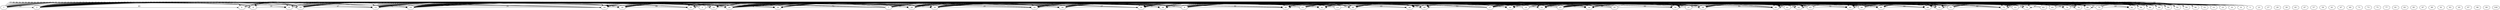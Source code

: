 // The Round Graph
digraph "2_ErdosRenyi_pri" {
	1 [label=1]
	2 [label=2]
	3 [label=3]
	4 [label=4]
	5 [label=5]
	6 [label=6]
	7 [label=7]
	8 [label=8]
	9 [label=9]
	10 [label=10]
	11 [label=11]
	12 [label=12]
	13 [label=13]
	14 [label=14]
	15 [label=15]
	16 [label=16]
	17 [label=17]
	18 [label=18]
	19 [label=19]
	20 [label=20]
	21 [label=21]
	22 [label=22]
	23 [label=23]
	24 [label=24]
	25 [label=25]
	26 [label=26]
	27 [label=27]
	28 [label=28]
	29 [label=29]
	30 [label=30]
	31 [label=31]
	32 [label=32]
	33 [label=33]
	34 [label=34]
	35 [label=35]
	36 [label=36]
	37 [label=37]
	38 [label=38]
	39 [label=39]
	40 [label=40]
	41 [label=41]
	42 [label=42]
	43 [label=43]
	44 [label=44]
	45 [label=45]
	46 [label=46]
	47 [label=47]
	48 [label=48]
	49 [label=49]
	50 [label=50]
	51 [label=51]
	52 [label=52]
	53 [label=53]
	54 [label=54]
	55 [label=55]
	56 [label=56]
	57 [label=57]
	58 [label=58]
	59 [label=59]
	60 [label=60]
	61 [label=61]
	62 [label=62]
	63 [label=63]
	64 [label=64]
	65 [label=65]
	66 [label=66]
	67 [label=67]
	68 [label=68]
	69 [label=69]
	70 [label=70]
	71 [label=71]
	72 [label=72]
	73 [label=73]
	74 [label=74]
	75 [label=75]
	76 [label=76]
	77 [label=77]
	78 [label=78]
	79 [label=79]
	80 [label=80]
	81 [label=81]
	82 [label=82]
	83 [label=83]
	84 [label=84]
	85 [label=85]
	86 [label=86]
	87 [label=87]
	88 [label=88]
	89 [label=89]
	90 [label=90]
	91 [label=91]
	92 [label=92]
	93 [label=93]
	94 [label=94]
	95 [label=95]
	96 [label=96]
	97 [label=97]
	98 [label=98]
	99 [label=99]
	100 [label=100]
	1 -> 2 [label=52 constraint=false]
	1 -> 4 [label=13 constraint=false]
	1 -> 6 [label=57 constraint=false]
	1 -> 8 [label=64 constraint=false]
	1 -> 10 [label=85 constraint=false]
	1 -> 12 [label=47 constraint=false]
	1 -> 14 [label=86 constraint=false]
	1 -> 16 [label=95 constraint=false]
	1 -> 18 [label=21 constraint=false]
	1 -> 20 [label=82 constraint=false]
	1 -> 22 [label=23 constraint=false]
	1 -> 24 [label=23 constraint=false]
	1 -> 26 [label=31 constraint=false]
	1 -> 28 [label=57 constraint=false]
	1 -> 30 [label=26 constraint=false]
	1 -> 32 [label=68 constraint=false]
	1 -> 34 [label=64 constraint=false]
	1 -> 36 [label=15 constraint=false]
	1 -> 38 [label=21 constraint=false]
	1 -> 40 [label=32 constraint=false]
	1 -> 42 [label=25 constraint=false]
	1 -> 44 [label=50 constraint=false]
	1 -> 46 [label=13 constraint=false]
	1 -> 48 [label=48 constraint=false]
	1 -> 50 [label=24 constraint=false]
	1 -> 52 [label=71 constraint=false]
	1 -> 54 [label=13 constraint=false]
	1 -> 56 [label=40 constraint=false]
	1 -> 58 [label=37 constraint=false]
	1 -> 60 [label=3 constraint=false]
	1 -> 62 [label=74 constraint=false]
	1 -> 64 [label=64 constraint=false]
	1 -> 66 [label=81 constraint=false]
	1 -> 68 [label=39 constraint=false]
	1 -> 70 [label=42 constraint=false]
	1 -> 72 [label=52 constraint=false]
	1 -> 74 [label=14 constraint=false]
	2 -> 4 [label=85 constraint=false]
	2 -> 6 [label=60 constraint=false]
	2 -> 8 [label=23 constraint=false]
	2 -> 10 [label=33 constraint=false]
	2 -> 12 [label=19 constraint=false]
	2 -> 14 [label=66 constraint=false]
	2 -> 16 [label=53 constraint=false]
	2 -> 18 [label=78 constraint=false]
	2 -> 20 [label=25 constraint=false]
	2 -> 22 [label=14 constraint=false]
	2 -> 24 [label=54 constraint=false]
	2 -> 26 [label=82 constraint=false]
	2 -> 28 [label=89 constraint=false]
	2 -> 30 [label=55 constraint=false]
	2 -> 32 [label=77 constraint=false]
	2 -> 34 [label=50 constraint=false]
	2 -> 36 [label=71 constraint=false]
	2 -> 38 [label=94 constraint=false]
	2 -> 40 [label=21 constraint=false]
	2 -> 42 [label=30 constraint=false]
	2 -> 44 [label=29 constraint=false]
	2 -> 46 [label=79 constraint=false]
	2 -> 48 [label=37 constraint=false]
	2 -> 50 [label=1 constraint=false]
	2 -> 52 [label=98 constraint=false]
	2 -> 54 [label=54 constraint=false]
	2 -> 56 [label=49 constraint=false]
	2 -> 58 [label=45 constraint=false]
	2 -> 60 [label=74 constraint=false]
	2 -> 62 [label=53 constraint=false]
	2 -> 64 [label=4 constraint=false]
	2 -> 66 [label=63 constraint=false]
	2 -> 68 [label=81 constraint=false]
	2 -> 70 [label=56 constraint=false]
	2 -> 72 [label=14 constraint=false]
	2 -> 74 [label=76 constraint=false]
	2 -> 76 [label=74 constraint=false]
	2 -> 78 [label=72 constraint=false]
	2 -> 80 [label=79 constraint=false]
	2 -> 82 [label=78 constraint=false]
	2 -> 84 [label=56 constraint=false]
	3 -> 4 [label=59 constraint=false]
	3 -> 6 [label=64 constraint=false]
	3 -> 8 [label=60 constraint=false]
	3 -> 10 [label=7 constraint=false]
	3 -> 12 [label=13 constraint=false]
	3 -> 14 [label=37 constraint=false]
	3 -> 16 [label=36 constraint=false]
	3 -> 18 [label=93 constraint=false]
	3 -> 20 [label=16 constraint=false]
	3 -> 22 [label=70 constraint=false]
	4 -> 6 [label=87 constraint=false]
	4 -> 8 [label=94 constraint=false]
	4 -> 10 [label=27 constraint=false]
	4 -> 12 [label=53 constraint=false]
	4 -> 14 [label=0 constraint=false]
	4 -> 16 [label=76 constraint=false]
	5 -> 6 [label=18 constraint=false]
	5 -> 8 [label=3 constraint=false]
	5 -> 10 [label=93 constraint=false]
	5 -> 12 [label=38 constraint=false]
	5 -> 14 [label=12 constraint=false]
	6 -> 8 [label=39 constraint=false]
	6 -> 10 [label=0 constraint=false]
	7 -> 8 [label=66 constraint=false]
	7 -> 10 [label=5 constraint=false]
	7 -> 12 [label=96 constraint=false]
	7 -> 14 [label=2 constraint=false]
	7 -> 16 [label=89 constraint=false]
	7 -> 18 [label=68 constraint=false]
	7 -> 20 [label=20 constraint=false]
	7 -> 22 [label=68 constraint=false]
	7 -> 24 [label=15 constraint=false]
	7 -> 26 [label=71 constraint=false]
	7 -> 28 [label=99 constraint=false]
	7 -> 30 [label=75 constraint=false]
	7 -> 32 [label=4 constraint=false]
	7 -> 34 [label=70 constraint=false]
	7 -> 36 [label=33 constraint=false]
	7 -> 38 [label=42 constraint=false]
	7 -> 40 [label=93 constraint=false]
	7 -> 42 [label=7 constraint=false]
	7 -> 44 [label=11 constraint=false]
	7 -> 46 [label=69 constraint=false]
	7 -> 48 [label=53 constraint=false]
	7 -> 50 [label=96 constraint=false]
	7 -> 52 [label=16 constraint=false]
	7 -> 54 [label=49 constraint=false]
	7 -> 56 [label=91 constraint=false]
	7 -> 58 [label=71 constraint=false]
	7 -> 60 [label=18 constraint=false]
	7 -> 62 [label=5 constraint=false]
	7 -> 64 [label=23 constraint=false]
	7 -> 66 [label=95 constraint=false]
	7 -> 68 [label=55 constraint=false]
	8 -> 10 [label=8 constraint=false]
	8 -> 12 [label=75 constraint=false]
	9 -> 10 [label=42 constraint=false]
	9 -> 12 [label=79 constraint=false]
	9 -> 14 [label=79 constraint=false]
	9 -> 16 [label=79 constraint=false]
	9 -> 18 [label=79 constraint=false]
	9 -> 20 [label=75 constraint=false]
	9 -> 22 [label=98 constraint=false]
	9 -> 24 [label=0 constraint=false]
	9 -> 26 [label=59 constraint=false]
	9 -> 28 [label=1 constraint=false]
	9 -> 30 [label=66 constraint=false]
	9 -> 32 [label=2 constraint=false]
	9 -> 34 [label=4 constraint=false]
	9 -> 36 [label=5 constraint=false]
	9 -> 38 [label=34 constraint=false]
	9 -> 40 [label=55 constraint=false]
	9 -> 42 [label=16 constraint=false]
	9 -> 44 [label=72 constraint=false]
	9 -> 46 [label=65 constraint=false]
	9 -> 48 [label=1 constraint=false]
	9 -> 50 [label=58 constraint=false]
	9 -> 52 [label=33 constraint=false]
	9 -> 54 [label=47 constraint=false]
	9 -> 56 [label=22 constraint=false]
	9 -> 58 [label=97 constraint=false]
	9 -> 60 [label=78 constraint=false]
	9 -> 62 [label=49 constraint=false]
	9 -> 64 [label=71 constraint=false]
	9 -> 66 [label=27 constraint=false]
	9 -> 68 [label=48 constraint=false]
	9 -> 70 [label=32 constraint=false]
	9 -> 72 [label=85 constraint=false]
	9 -> 74 [label=60 constraint=false]
	9 -> 76 [label=63 constraint=false]
	9 -> 78 [label=78 constraint=false]
	9 -> 80 [label=50 constraint=false]
	10 -> 12 [label=47 constraint=false]
	10 -> 14 [label=36 constraint=false]
	10 -> 16 [label=54 constraint=false]
	10 -> 18 [label=93 constraint=false]
	10 -> 20 [label=46 constraint=false]
	10 -> 22 [label=89 constraint=false]
	10 -> 24 [label=2 constraint=false]
	10 -> 26 [label=41 constraint=false]
	10 -> 28 [label=2 constraint=false]
	10 -> 30 [label=55 constraint=false]
	10 -> 32 [label=57 constraint=false]
	10 -> 34 [label=17 constraint=false]
	10 -> 36 [label=13 constraint=false]
	10 -> 38 [label=37 constraint=false]
	10 -> 40 [label=20 constraint=false]
	10 -> 42 [label=29 constraint=false]
	10 -> 44 [label=54 constraint=false]
	11 -> 12 [label=5 constraint=false]
	11 -> 14 [label=24 constraint=false]
	11 -> 16 [label=44 constraint=false]
	11 -> 18 [label=63 constraint=false]
	11 -> 20 [label=41 constraint=false]
	11 -> 22 [label=70 constraint=false]
	11 -> 24 [label=10 constraint=false]
	11 -> 26 [label=25 constraint=false]
	11 -> 28 [label=3 constraint=false]
	11 -> 30 [label=68 constraint=false]
	11 -> 32 [label=51 constraint=false]
	11 -> 34 [label=18 constraint=false]
	11 -> 36 [label=42 constraint=false]
	11 -> 38 [label=28 constraint=false]
	11 -> 40 [label=75 constraint=false]
	11 -> 42 [label=52 constraint=false]
	11 -> 44 [label=91 constraint=false]
	11 -> 46 [label=69 constraint=false]
	11 -> 48 [label=57 constraint=false]
	11 -> 50 [label=14 constraint=false]
	11 -> 52 [label=58 constraint=false]
	11 -> 54 [label=30 constraint=false]
	11 -> 56 [label=54 constraint=false]
	11 -> 58 [label=14 constraint=false]
	11 -> 60 [label=82 constraint=false]
	11 -> 62 [label=59 constraint=false]
	11 -> 64 [label=13 constraint=false]
	11 -> 66 [label=72 constraint=false]
	11 -> 68 [label=82 constraint=false]
	11 -> 70 [label=15 constraint=false]
	11 -> 72 [label=20 constraint=false]
	11 -> 74 [label=56 constraint=false]
	12 -> 14 [label=27 constraint=false]
	12 -> 16 [label=52 constraint=false]
	12 -> 18 [label=52 constraint=false]
	12 -> 20 [label=49 constraint=false]
	12 -> 22 [label=89 constraint=false]
	12 -> 24 [label=79 constraint=false]
	12 -> 26 [label=19 constraint=false]
	12 -> 28 [label=52 constraint=false]
	12 -> 30 [label=13 constraint=false]
	12 -> 32 [label=11 constraint=false]
	12 -> 34 [label=43 constraint=false]
	12 -> 36 [label=61 constraint=false]
	12 -> 38 [label=65 constraint=false]
	12 -> 40 [label=80 constraint=false]
	12 -> 42 [label=46 constraint=false]
	12 -> 44 [label=12 constraint=false]
	12 -> 46 [label=60 constraint=false]
	12 -> 48 [label=90 constraint=false]
	12 -> 50 [label=27 constraint=false]
	12 -> 52 [label=61 constraint=false]
	12 -> 54 [label=81 constraint=false]
	12 -> 56 [label=88 constraint=false]
	12 -> 58 [label=52 constraint=false]
	12 -> 60 [label=62 constraint=false]
	12 -> 62 [label=33 constraint=false]
	12 -> 64 [label=91 constraint=false]
	12 -> 66 [label=95 constraint=false]
	12 -> 68 [label=13 constraint=false]
	12 -> 70 [label=12 constraint=false]
	12 -> 72 [label=62 constraint=false]
	12 -> 74 [label=75 constraint=false]
	12 -> 76 [label=7 constraint=false]
	12 -> 78 [label=43 constraint=false]
	12 -> 80 [label=79 constraint=false]
	12 -> 82 [label=41 constraint=false]
	12 -> 84 [label=65 constraint=false]
	13 -> 14 [label=7 constraint=false]
	13 -> 16 [label=24 constraint=false]
	13 -> 18 [label=66 constraint=false]
	13 -> 20 [label=90 constraint=false]
	13 -> 22 [label=80 constraint=false]
	13 -> 24 [label=3 constraint=false]
	13 -> 26 [label=61 constraint=false]
	13 -> 28 [label=20 constraint=false]
	13 -> 30 [label=22 constraint=false]
	13 -> 32 [label=97 constraint=false]
	13 -> 34 [label=54 constraint=false]
	13 -> 36 [label=7 constraint=false]
	13 -> 38 [label=54 constraint=false]
	13 -> 40 [label=41 constraint=false]
	13 -> 42 [label=64 constraint=false]
	13 -> 44 [label=56 constraint=false]
	14 -> 16 [label=34 constraint=false]
	14 -> 18 [label=81 constraint=false]
	14 -> 20 [label=53 constraint=false]
	14 -> 22 [label=45 constraint=false]
	14 -> 24 [label=1 constraint=false]
	14 -> 26 [label=13 constraint=false]
	14 -> 28 [label=38 constraint=false]
	14 -> 30 [label=80 constraint=false]
	14 -> 32 [label=90 constraint=false]
	14 -> 34 [label=14 constraint=false]
	14 -> 36 [label=6 constraint=false]
	14 -> 38 [label=18 constraint=false]
	14 -> 40 [label=26 constraint=false]
	14 -> 42 [label=38 constraint=false]
	14 -> 44 [label=29 constraint=false]
	14 -> 46 [label=2 constraint=false]
	14 -> 48 [label=38 constraint=false]
	14 -> 50 [label=57 constraint=false]
	14 -> 52 [label=16 constraint=false]
	14 -> 54 [label=95 constraint=false]
	14 -> 56 [label=89 constraint=false]
	14 -> 58 [label=77 constraint=false]
	14 -> 60 [label=37 constraint=false]
	14 -> 62 [label=52 constraint=false]
	14 -> 64 [label=9 constraint=false]
	14 -> 66 [label=4 constraint=false]
	14 -> 68 [label=39 constraint=false]
	14 -> 70 [label=45 constraint=false]
	14 -> 72 [label=95 constraint=false]
	14 -> 74 [label=94 constraint=false]
	15 -> 16 [label=64 constraint=false]
	15 -> 18 [label=81 constraint=false]
	15 -> 20 [label=30 constraint=false]
	15 -> 22 [label=35 constraint=false]
	15 -> 24 [label=13 constraint=false]
	15 -> 26 [label=32 constraint=false]
	15 -> 28 [label=82 constraint=false]
	15 -> 30 [label=90 constraint=false]
	15 -> 32 [label=26 constraint=false]
	15 -> 34 [label=37 constraint=false]
	15 -> 36 [label=23 constraint=false]
	15 -> 38 [label=21 constraint=false]
	15 -> 40 [label=93 constraint=false]
	15 -> 42 [label=43 constraint=false]
	16 -> 18 [label=99 constraint=false]
	16 -> 20 [label=22 constraint=false]
	16 -> 22 [label=79 constraint=false]
	16 -> 24 [label=27 constraint=false]
	17 -> 18 [label=47 constraint=false]
	17 -> 20 [label=59 constraint=false]
	17 -> 22 [label=24 constraint=false]
	17 -> 24 [label=22 constraint=false]
	17 -> 26 [label=31 constraint=false]
	17 -> 28 [label=38 constraint=false]
	17 -> 30 [label=96 constraint=false]
	17 -> 32 [label=35 constraint=false]
	17 -> 34 [label=5 constraint=false]
	17 -> 36 [label=58 constraint=false]
	17 -> 38 [label=96 constraint=false]
	17 -> 40 [label=50 constraint=false]
	17 -> 42 [label=73 constraint=false]
	17 -> 44 [label=41 constraint=false]
	17 -> 46 [label=11 constraint=false]
	17 -> 48 [label=95 constraint=false]
	17 -> 50 [label=54 constraint=false]
	17 -> 52 [label=87 constraint=false]
	17 -> 54 [label=78 constraint=false]
	17 -> 56 [label=59 constraint=false]
	17 -> 58 [label=43 constraint=false]
	17 -> 60 [label=9 constraint=false]
	17 -> 62 [label=53 constraint=false]
	17 -> 64 [label=50 constraint=false]
	17 -> 66 [label=99 constraint=false]
	17 -> 68 [label=1 constraint=false]
	17 -> 70 [label=25 constraint=false]
	17 -> 72 [label=64 constraint=false]
	17 -> 74 [label=20 constraint=false]
	17 -> 76 [label=12 constraint=false]
	17 -> 78 [label=4 constraint=false]
	17 -> 80 [label=84 constraint=false]
	17 -> 82 [label=8 constraint=false]
	17 -> 84 [label=40 constraint=false]
	17 -> 86 [label=98 constraint=false]
	17 -> 88 [label=64 constraint=false]
	17 -> 90 [label=10 constraint=false]
	17 -> 92 [label=2 constraint=false]
	18 -> 20 [label=48 constraint=false]
	18 -> 22 [label=28 constraint=false]
	18 -> 24 [label=37 constraint=false]
	18 -> 26 [label=80 constraint=false]
	18 -> 28 [label=47 constraint=false]
	18 -> 30 [label=95 constraint=false]
	18 -> 32 [label=83 constraint=false]
	18 -> 34 [label=87 constraint=false]
	18 -> 36 [label=77 constraint=false]
	18 -> 38 [label=48 constraint=false]
	19 -> 20 [label=38 constraint=false]
	19 -> 22 [label=72 constraint=false]
	19 -> 24 [label=80 constraint=false]
	19 -> 26 [label=80 constraint=false]
	19 -> 28 [label=87 constraint=false]
	19 -> 30 [label=34 constraint=false]
	19 -> 32 [label=56 constraint=false]
	19 -> 34 [label=67 constraint=false]
	19 -> 36 [label=7 constraint=false]
	19 -> 38 [label=54 constraint=false]
	19 -> 40 [label=55 constraint=false]
	19 -> 42 [label=50 constraint=false]
	19 -> 44 [label=7 constraint=false]
	19 -> 46 [label=45 constraint=false]
	19 -> 48 [label=92 constraint=false]
	19 -> 50 [label=27 constraint=false]
	19 -> 52 [label=81 constraint=false]
	19 -> 54 [label=11 constraint=false]
	19 -> 56 [label=86 constraint=false]
	19 -> 58 [label=32 constraint=false]
	22 -> 24 [label=86 constraint=false]
	22 -> 26 [label=12 constraint=false]
	22 -> 28 [label=72 constraint=false]
	22 -> 30 [label=61 constraint=false]
	23 -> 24 [label=12 constraint=false]
	23 -> 26 [label=27 constraint=false]
	23 -> 28 [label=89 constraint=false]
	23 -> 30 [label=83 constraint=false]
	23 -> 32 [label=88 constraint=false]
	23 -> 34 [label=61 constraint=false]
	23 -> 36 [label=5 constraint=false]
	23 -> 38 [label=98 constraint=false]
	23 -> 40 [label=12 constraint=false]
	23 -> 42 [label=54 constraint=false]
	24 -> 26 [label=2 constraint=false]
	24 -> 28 [label=48 constraint=false]
	24 -> 30 [label=17 constraint=false]
	24 -> 32 [label=52 constraint=false]
	24 -> 34 [label=72 constraint=false]
	24 -> 36 [label=94 constraint=false]
	24 -> 38 [label=72 constraint=false]
	24 -> 40 [label=9 constraint=false]
	24 -> 42 [label=69 constraint=false]
	24 -> 44 [label=58 constraint=false]
	24 -> 46 [label=98 constraint=false]
	24 -> 48 [label=86 constraint=false]
	24 -> 50 [label=37 constraint=false]
	24 -> 52 [label=72 constraint=false]
	24 -> 54 [label=38 constraint=false]
	24 -> 56 [label=53 constraint=false]
	24 -> 58 [label=8 constraint=false]
	24 -> 60 [label=56 constraint=false]
	24 -> 62 [label=35 constraint=false]
	24 -> 64 [label=37 constraint=false]
	24 -> 66 [label=18 constraint=false]
	24 -> 68 [label=97 constraint=false]
	24 -> 70 [label=35 constraint=false]
	24 -> 72 [label=66 constraint=false]
	24 -> 74 [label=94 constraint=false]
	25 -> 26 [label=78 constraint=false]
	25 -> 28 [label=93 constraint=false]
	25 -> 30 [label=45 constraint=false]
	25 -> 32 [label=97 constraint=false]
	25 -> 34 [label=61 constraint=false]
	25 -> 36 [label=28 constraint=false]
	25 -> 38 [label=56 constraint=false]
	25 -> 40 [label=26 constraint=false]
	25 -> 42 [label=94 constraint=false]
	25 -> 44 [label=1 constraint=false]
	25 -> 46 [label=42 constraint=false]
	25 -> 48 [label=57 constraint=false]
	25 -> 50 [label=24 constraint=false]
	25 -> 52 [label=14 constraint=false]
	25 -> 54 [label=32 constraint=false]
	25 -> 56 [label=57 constraint=false]
	25 -> 58 [label=97 constraint=false]
	25 -> 60 [label=86 constraint=false]
	25 -> 62 [label=34 constraint=false]
	25 -> 64 [label=71 constraint=false]
	25 -> 66 [label=31 constraint=false]
	25 -> 68 [label=35 constraint=false]
	25 -> 70 [label=93 constraint=false]
	25 -> 72 [label=24 constraint=false]
	25 -> 74 [label=18 constraint=false]
	25 -> 76 [label=4 constraint=false]
	25 -> 78 [label=19 constraint=false]
	25 -> 80 [label=12 constraint=false]
	25 -> 82 [label=82 constraint=false]
	25 -> 84 [label=59 constraint=false]
	25 -> 86 [label=86 constraint=false]
	25 -> 88 [label=77 constraint=false]
	25 -> 90 [label=11 constraint=false]
	25 -> 92 [label=30 constraint=false]
	28 -> 30 [label=21 constraint=false]
	28 -> 32 [label=61 constraint=false]
	28 -> 34 [label=34 constraint=false]
	28 -> 36 [label=90 constraint=false]
	28 -> 38 [label=92 constraint=false]
	28 -> 40 [label=52 constraint=false]
	30 -> 32 [label=25 constraint=false]
	30 -> 34 [label=29 constraint=false]
	30 -> 36 [label=49 constraint=false]
	30 -> 38 [label=9 constraint=false]
	30 -> 40 [label=15 constraint=false]
	30 -> 42 [label=10 constraint=false]
	30 -> 44 [label=49 constraint=false]
	30 -> 46 [label=73 constraint=false]
	30 -> 48 [label=48 constraint=false]
	30 -> 50 [label=28 constraint=false]
	30 -> 52 [label=16 constraint=false]
	30 -> 54 [label=29 constraint=false]
	30 -> 56 [label=3 constraint=false]
	31 -> 32 [label=45 constraint=false]
	31 -> 34 [label=61 constraint=false]
	32 -> 34 [label=73 constraint=false]
	32 -> 36 [label=12 constraint=false]
	32 -> 38 [label=83 constraint=false]
	32 -> 40 [label=1 constraint=false]
	32 -> 42 [label=66 constraint=false]
	32 -> 44 [label=46 constraint=false]
	32 -> 46 [label=45 constraint=false]
	32 -> 48 [label=0 constraint=false]
	32 -> 50 [label=57 constraint=false]
	32 -> 52 [label=3 constraint=false]
	32 -> 54 [label=3 constraint=false]
	32 -> 56 [label=68 constraint=false]
	32 -> 58 [label=13 constraint=false]
	32 -> 60 [label=28 constraint=false]
	33 -> 34 [label=53 constraint=false]
	33 -> 36 [label=91 constraint=false]
	34 -> 36 [label=37 constraint=false]
	34 -> 38 [label=53 constraint=false]
	34 -> 40 [label=81 constraint=false]
	35 -> 36 [label=49 constraint=false]
	35 -> 38 [label=85 constraint=false]
	35 -> 40 [label=81 constraint=false]
	35 -> 42 [label=99 constraint=false]
	35 -> 44 [label=29 constraint=false]
	35 -> 46 [label=29 constraint=false]
	35 -> 48 [label=48 constraint=false]
	35 -> 50 [label=97 constraint=false]
	35 -> 52 [label=30 constraint=false]
	35 -> 54 [label=14 constraint=false]
	35 -> 56 [label=66 constraint=false]
	35 -> 58 [label=28 constraint=false]
	36 -> 38 [label=21 constraint=false]
	36 -> 40 [label=41 constraint=false]
	36 -> 42 [label=24 constraint=false]
	36 -> 44 [label=83 constraint=false]
	36 -> 46 [label=32 constraint=false]
	37 -> 38 [label=60 constraint=false]
	37 -> 40 [label=88 constraint=false]
	37 -> 42 [label=46 constraint=false]
	37 -> 44 [label=10 constraint=false]
	37 -> 46 [label=67 constraint=false]
	37 -> 48 [label=61 constraint=false]
	37 -> 50 [label=55 constraint=false]
	37 -> 52 [label=82 constraint=false]
	37 -> 54 [label=31 constraint=false]
	37 -> 56 [label=37 constraint=false]
	37 -> 58 [label=97 constraint=false]
	37 -> 60 [label=64 constraint=false]
	37 -> 62 [label=24 constraint=false]
	37 -> 64 [label=73 constraint=false]
	37 -> 66 [label=20 constraint=false]
	37 -> 68 [label=68 constraint=false]
	37 -> 70 [label=66 constraint=false]
	41 -> 42 [label=14 constraint=false]
	41 -> 44 [label=4 constraint=false]
	41 -> 46 [label=82 constraint=false]
	41 -> 48 [label=12 constraint=false]
	41 -> 50 [label=61 constraint=false]
	41 -> 52 [label=66 constraint=false]
	41 -> 54 [label=13 constraint=false]
	41 -> 56 [label=40 constraint=false]
	41 -> 58 [label=6 constraint=false]
	41 -> 60 [label=86 constraint=false]
	41 -> 62 [label=56 constraint=false]
	41 -> 64 [label=46 constraint=false]
	41 -> 66 [label=1 constraint=false]
	41 -> 68 [label=18 constraint=false]
	43 -> 44 [label=64 constraint=false]
	43 -> 46 [label=50 constraint=false]
	43 -> 48 [label=54 constraint=false]
	43 -> 50 [label=56 constraint=false]
	43 -> 52 [label=49 constraint=false]
	43 -> 54 [label=71 constraint=false]
	43 -> 56 [label=44 constraint=false]
	43 -> 58 [label=64 constraint=false]
	43 -> 60 [label=61 constraint=false]
	43 -> 62 [label=32 constraint=false]
	43 -> 64 [label=32 constraint=false]
	43 -> 66 [label=37 constraint=false]
	43 -> 68 [label=4 constraint=false]
	43 -> 70 [label=53 constraint=false]
	43 -> 72 [label=62 constraint=false]
	43 -> 74 [label=28 constraint=false]
	43 -> 76 [label=80 constraint=false]
	44 -> 46 [label=43 constraint=false]
	44 -> 48 [label=91 constraint=false]
	44 -> 50 [label=92 constraint=false]
	44 -> 52 [label=47 constraint=false]
	44 -> 54 [label=32 constraint=false]
	44 -> 56 [label=74 constraint=false]
	46 -> 48 [label=96 constraint=false]
	46 -> 50 [label=53 constraint=false]
	49 -> 50 [label=41 constraint=false]
	49 -> 52 [label=13 constraint=false]
	49 -> 54 [label=38 constraint=false]
	49 -> 56 [label=15 constraint=false]
	49 -> 58 [label=69 constraint=false]
	49 -> 60 [label=91 constraint=false]
	49 -> 62 [label=89 constraint=false]
	49 -> 64 [label=69 constraint=false]
	49 -> 66 [label=37 constraint=false]
	49 -> 68 [label=37 constraint=false]
	49 -> 70 [label=13 constraint=false]
	49 -> 72 [label=21 constraint=false]
	49 -> 74 [label=92 constraint=false]
	49 -> 76 [label=56 constraint=false]
	49 -> 78 [label=92 constraint=false]
	49 -> 80 [label=60 constraint=false]
	49 -> 82 [label=22 constraint=false]
	49 -> 84 [label=88 constraint=false]
	49 -> 86 [label=72 constraint=false]
	49 -> 88 [label=55 constraint=false]
	51 -> 52 [label=47 constraint=false]
	51 -> 54 [label=74 constraint=false]
	51 -> 56 [label=74 constraint=false]
	51 -> 58 [label=95 constraint=false]
	51 -> 60 [label=89 constraint=false]
	51 -> 62 [label=42 constraint=false]
	51 -> 64 [label=85 constraint=false]
	51 -> 66 [label=15 constraint=false]
	51 -> 68 [label=28 constraint=false]
	51 -> 70 [label=21 constraint=false]
	51 -> 72 [label=62 constraint=false]
	51 -> 74 [label=49 constraint=false]
	51 -> 76 [label=2 constraint=false]
	51 -> 78 [label=69 constraint=false]
	51 -> 80 [label=65 constraint=false]
	51 -> 82 [label=64 constraint=false]
	51 -> 84 [label=42 constraint=false]
	51 -> 86 [label=41 constraint=false]
	51 -> 88 [label=23 constraint=false]
	51 -> 90 [label=79 constraint=false]
	51 -> 92 [label=4 constraint=false]
	51 -> 94 [label=28 constraint=false]
	51 -> 96 [label=1 constraint=false]
	53 -> 54 [label=4 constraint=false]
	53 -> 56 [label=83 constraint=false]
	53 -> 58 [label=38 constraint=false]
	53 -> 60 [label=10 constraint=false]
	53 -> 62 [label=46 constraint=false]
	53 -> 64 [label=58 constraint=false]
	53 -> 66 [label=0 constraint=false]
	53 -> 68 [label=73 constraint=false]
	53 -> 70 [label=94 constraint=false]
	53 -> 72 [label=58 constraint=false]
	53 -> 74 [label=51 constraint=false]
	55 -> 56 [label=48 constraint=false]
	55 -> 58 [label=52 constraint=false]
	55 -> 60 [label=18 constraint=false]
	55 -> 62 [label=45 constraint=false]
	58 -> 60 [label=80 constraint=false]
	58 -> 62 [label=21 constraint=false]
	58 -> 64 [label=77 constraint=false]
	58 -> 66 [label=56 constraint=false]
	58 -> 68 [label=3 constraint=false]
	58 -> 70 [label=70 constraint=false]
	58 -> 72 [label=25 constraint=false]
	58 -> 74 [label=12 constraint=false]
	58 -> 76 [label=35 constraint=false]
	63 -> 64 [label=98 constraint=false]
	63 -> 66 [label=11 constraint=false]
	63 -> 68 [label=50 constraint=false]
	63 -> 70 [label=13 constraint=false]
	63 -> 72 [label=40 constraint=false]
	63 -> 74 [label=47 constraint=false]
	65 -> 66 [label=5 constraint=false]
	65 -> 68 [label=88 constraint=false]
	65 -> 70 [label=29 constraint=false]
	65 -> 72 [label=57 constraint=false]
	65 -> 74 [label=97 constraint=false]
	65 -> 76 [label=56 constraint=false]
	65 -> 78 [label=31 constraint=false]
	65 -> 80 [label=77 constraint=false]
	65 -> 82 [label=56 constraint=false]
	65 -> 84 [label=26 constraint=false]
	65 -> 86 [label=0 constraint=false]
	65 -> 88 [label=21 constraint=false]
	65 -> 90 [label=28 constraint=false]
	65 -> 92 [label=18 constraint=false]
	66 -> 68 [label=44 constraint=false]
	66 -> 70 [label=51 constraint=false]
	66 -> 72 [label=19 constraint=false]
	68 -> 70 [label=52 constraint=false]
	68 -> 72 [label=61 constraint=false]
	76 -> 78 [label=14 constraint=false]
	76 -> 80 [label=13 constraint=false]
	76 -> 82 [label=28 constraint=false]
	76 -> 84 [label=69 constraint=false]
	76 -> 86 [label=46 constraint=false]
	76 -> 88 [label=20 constraint=false]
	76 -> 90 [label=16 constraint=false]
	76 -> 92 [label=74 constraint=false]
	79 -> 80 [label=95 constraint=false]
	79 -> 82 [label=60 constraint=false]
	79 -> 84 [label=7 constraint=false]
	79 -> 86 [label=68 constraint=false]
	79 -> 88 [label=16 constraint=false]
	79 -> 90 [label=30 constraint=false]
	79 -> 92 [label=76 constraint=false]
	79 -> 94 [label=1 constraint=false]
}

